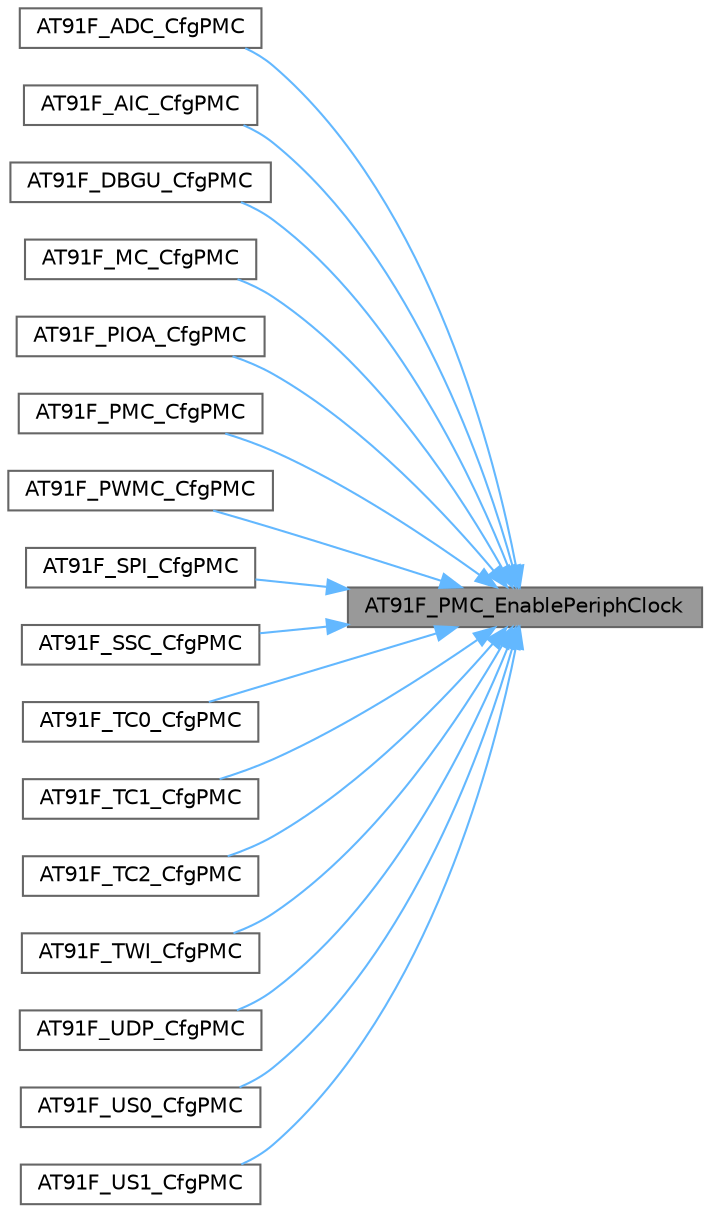 digraph "AT91F_PMC_EnablePeriphClock"
{
 // LATEX_PDF_SIZE
  bgcolor="transparent";
  edge [fontname=Helvetica,fontsize=10,labelfontname=Helvetica,labelfontsize=10];
  node [fontname=Helvetica,fontsize=10,shape=box,height=0.2,width=0.4];
  rankdir="RL";
  Node1 [id="Node000001",label="AT91F_PMC_EnablePeriphClock",height=0.2,width=0.4,color="gray40", fillcolor="grey60", style="filled", fontcolor="black",tooltip="Enable peripheral clock."];
  Node1 -> Node2 [id="edge17_Node000001_Node000002",dir="back",color="steelblue1",style="solid",tooltip=" "];
  Node2 [id="Node000002",label="AT91F_ADC_CfgPMC",height=0.2,width=0.4,color="grey40", fillcolor="white", style="filled",URL="$lib___a_t91_s_a_m7_s64_8h.html#a8dcd858499e80c3ef81f022532556c5c",tooltip="Enable Peripheral clock in PMC for ADC."];
  Node1 -> Node3 [id="edge18_Node000001_Node000003",dir="back",color="steelblue1",style="solid",tooltip=" "];
  Node3 [id="Node000003",label="AT91F_AIC_CfgPMC",height=0.2,width=0.4,color="grey40", fillcolor="white", style="filled",URL="$lib___a_t91_s_a_m7_s64_8h.html#a79155a1e2bd0b16d5146467e10525d0b",tooltip="Enable Peripheral clock in PMC for AIC."];
  Node1 -> Node4 [id="edge19_Node000001_Node000004",dir="back",color="steelblue1",style="solid",tooltip=" "];
  Node4 [id="Node000004",label="AT91F_DBGU_CfgPMC",height=0.2,width=0.4,color="grey40", fillcolor="white", style="filled",URL="$lib___a_t91_s_a_m7_s64_8h.html#af85b471b90d02eff97aef470a6bdf5d8",tooltip="Enable Peripheral clock in PMC for DBGU."];
  Node1 -> Node5 [id="edge20_Node000001_Node000005",dir="back",color="steelblue1",style="solid",tooltip=" "];
  Node5 [id="Node000005",label="AT91F_MC_CfgPMC",height=0.2,width=0.4,color="grey40", fillcolor="white", style="filled",URL="$lib___a_t91_s_a_m7_s64_8h.html#a27d79e5bbddb5d37fd2801ec975c615e",tooltip="Enable Peripheral clock in PMC for MC."];
  Node1 -> Node6 [id="edge21_Node000001_Node000006",dir="back",color="steelblue1",style="solid",tooltip=" "];
  Node6 [id="Node000006",label="AT91F_PIOA_CfgPMC",height=0.2,width=0.4,color="grey40", fillcolor="white", style="filled",URL="$lib___a_t91_s_a_m7_s64_8h.html#ab386280c73442a5558f4d418b5ba9045",tooltip="Enable Peripheral clock in PMC for PIOA."];
  Node1 -> Node7 [id="edge22_Node000001_Node000007",dir="back",color="steelblue1",style="solid",tooltip=" "];
  Node7 [id="Node000007",label="AT91F_PMC_CfgPMC",height=0.2,width=0.4,color="grey40", fillcolor="white", style="filled",URL="$lib___a_t91_s_a_m7_s64_8h.html#a708ecf76e44c8bd26a1d823d91d1c83d",tooltip="Enable Peripheral clock in PMC for PMC."];
  Node1 -> Node8 [id="edge23_Node000001_Node000008",dir="back",color="steelblue1",style="solid",tooltip=" "];
  Node8 [id="Node000008",label="AT91F_PWMC_CfgPMC",height=0.2,width=0.4,color="grey40", fillcolor="white", style="filled",URL="$lib___a_t91_s_a_m7_s64_8h.html#aa216783dfc0231aec2a5a05538db3baa",tooltip="Enable Peripheral clock in PMC for PWMC."];
  Node1 -> Node9 [id="edge24_Node000001_Node000009",dir="back",color="steelblue1",style="solid",tooltip=" "];
  Node9 [id="Node000009",label="AT91F_SPI_CfgPMC",height=0.2,width=0.4,color="grey40", fillcolor="white", style="filled",URL="$lib___a_t91_s_a_m7_s64_8h.html#a6416b2b6aaaecc83e187dddba39ca1fb",tooltip="Enable Peripheral clock in PMC for SPI."];
  Node1 -> Node10 [id="edge25_Node000001_Node000010",dir="back",color="steelblue1",style="solid",tooltip=" "];
  Node10 [id="Node000010",label="AT91F_SSC_CfgPMC",height=0.2,width=0.4,color="grey40", fillcolor="white", style="filled",URL="$lib___a_t91_s_a_m7_s64_8h.html#aad1e09250f06b9594c64db3d751ad884",tooltip="Enable Peripheral clock in PMC for SSC."];
  Node1 -> Node11 [id="edge26_Node000001_Node000011",dir="back",color="steelblue1",style="solid",tooltip=" "];
  Node11 [id="Node000011",label="AT91F_TC0_CfgPMC",height=0.2,width=0.4,color="grey40", fillcolor="white", style="filled",URL="$lib___a_t91_s_a_m7_s64_8h.html#ac35ffc55e9516215597c2abf21c5c62a",tooltip="Enable Peripheral clock in PMC for TC0."];
  Node1 -> Node12 [id="edge27_Node000001_Node000012",dir="back",color="steelblue1",style="solid",tooltip=" "];
  Node12 [id="Node000012",label="AT91F_TC1_CfgPMC",height=0.2,width=0.4,color="grey40", fillcolor="white", style="filled",URL="$lib___a_t91_s_a_m7_s64_8h.html#a2b4f14bea2d16c80a8a41b94761fa942",tooltip="Enable Peripheral clock in PMC for TC1."];
  Node1 -> Node13 [id="edge28_Node000001_Node000013",dir="back",color="steelblue1",style="solid",tooltip=" "];
  Node13 [id="Node000013",label="AT91F_TC2_CfgPMC",height=0.2,width=0.4,color="grey40", fillcolor="white", style="filled",URL="$lib___a_t91_s_a_m7_s64_8h.html#a040a1b7de4ddf4bd73313d3834fc4fdd",tooltip="Enable Peripheral clock in PMC for TC2."];
  Node1 -> Node14 [id="edge29_Node000001_Node000014",dir="back",color="steelblue1",style="solid",tooltip=" "];
  Node14 [id="Node000014",label="AT91F_TWI_CfgPMC",height=0.2,width=0.4,color="grey40", fillcolor="white", style="filled",URL="$lib___a_t91_s_a_m7_s64_8h.html#a51c7c79fb28f540454214bc469926b1e",tooltip="Enable Peripheral clock in PMC for TWI."];
  Node1 -> Node15 [id="edge30_Node000001_Node000015",dir="back",color="steelblue1",style="solid",tooltip=" "];
  Node15 [id="Node000015",label="AT91F_UDP_CfgPMC",height=0.2,width=0.4,color="grey40", fillcolor="white", style="filled",URL="$lib___a_t91_s_a_m7_s64_8h.html#a8302a993efb6366aea67be2ff4b42db3",tooltip="Enable Peripheral clock in PMC for UDP."];
  Node1 -> Node16 [id="edge31_Node000001_Node000016",dir="back",color="steelblue1",style="solid",tooltip=" "];
  Node16 [id="Node000016",label="AT91F_US0_CfgPMC",height=0.2,width=0.4,color="grey40", fillcolor="white", style="filled",URL="$lib___a_t91_s_a_m7_s64_8h.html#ade44121449196dfc9bef195825fbf76e",tooltip="Enable Peripheral clock in PMC for US0."];
  Node1 -> Node17 [id="edge32_Node000001_Node000017",dir="back",color="steelblue1",style="solid",tooltip=" "];
  Node17 [id="Node000017",label="AT91F_US1_CfgPMC",height=0.2,width=0.4,color="grey40", fillcolor="white", style="filled",URL="$lib___a_t91_s_a_m7_s64_8h.html#a278b7419f9f39265d7dc9252b2f9c7ab",tooltip="Enable Peripheral clock in PMC for US1."];
}
